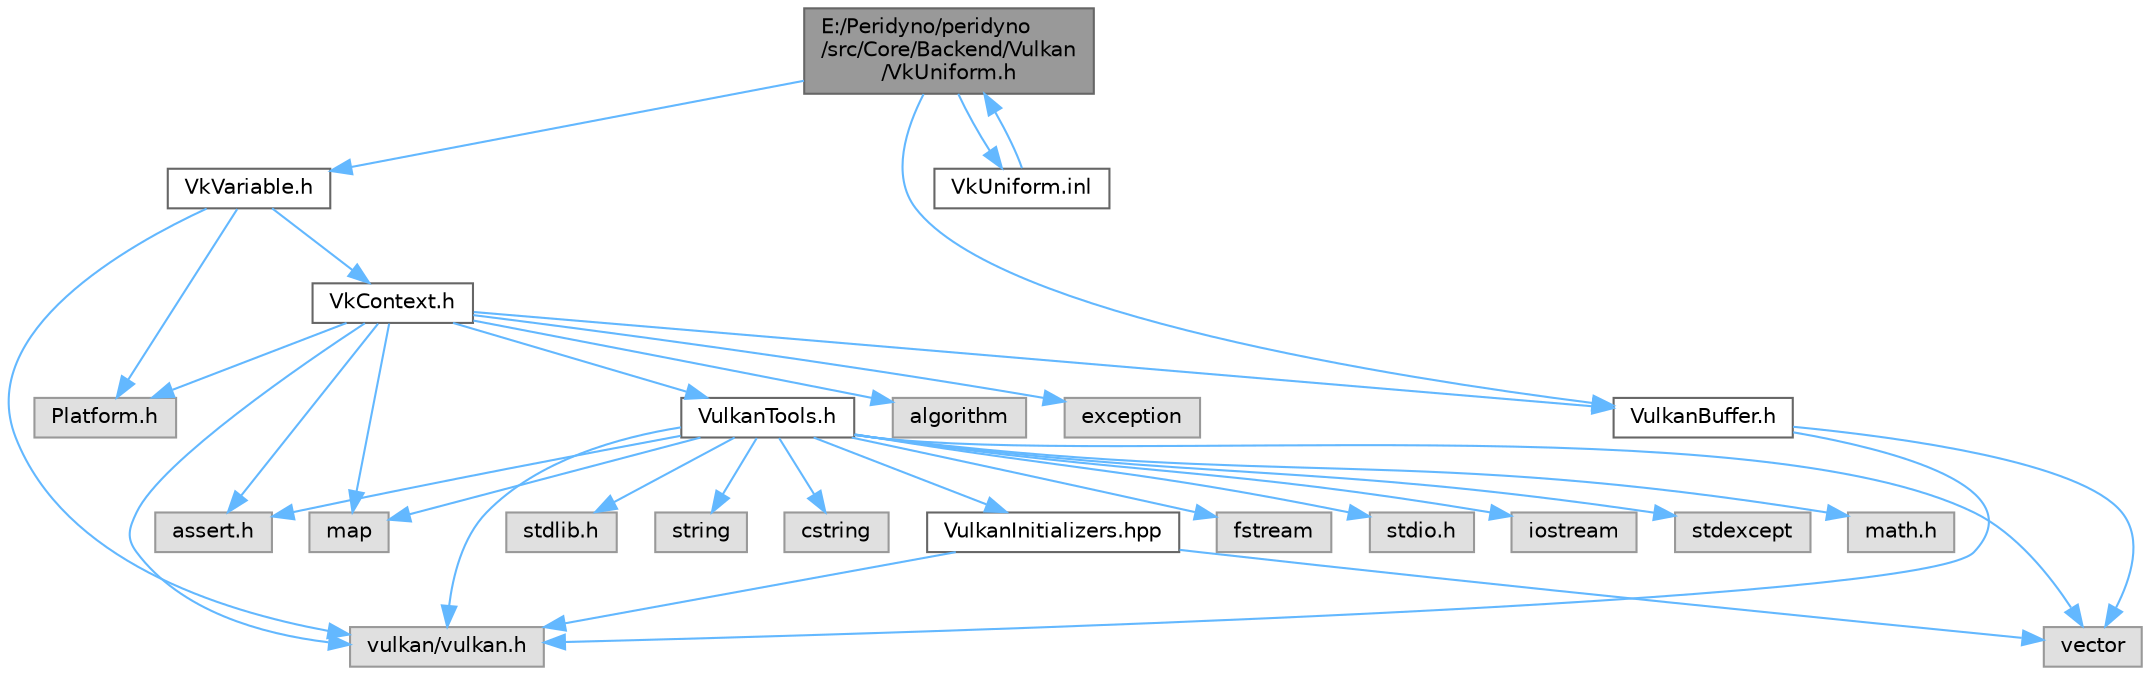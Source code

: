 digraph "E:/Peridyno/peridyno/src/Core/Backend/Vulkan/VkUniform.h"
{
 // LATEX_PDF_SIZE
  bgcolor="transparent";
  edge [fontname=Helvetica,fontsize=10,labelfontname=Helvetica,labelfontsize=10];
  node [fontname=Helvetica,fontsize=10,shape=box,height=0.2,width=0.4];
  Node1 [id="Node000001",label="E:/Peridyno/peridyno\l/src/Core/Backend/Vulkan\l/VkUniform.h",height=0.2,width=0.4,color="gray40", fillcolor="grey60", style="filled", fontcolor="black",tooltip=" "];
  Node1 -> Node2 [id="edge1_Node000001_Node000002",color="steelblue1",style="solid",tooltip=" "];
  Node2 [id="Node000002",label="VkVariable.h",height=0.2,width=0.4,color="grey40", fillcolor="white", style="filled",URL="$_vk_variable_8h.html",tooltip=" "];
  Node2 -> Node3 [id="edge2_Node000002_Node000003",color="steelblue1",style="solid",tooltip=" "];
  Node3 [id="Node000003",label="Platform.h",height=0.2,width=0.4,color="grey60", fillcolor="#E0E0E0", style="filled",tooltip=" "];
  Node2 -> Node4 [id="edge3_Node000002_Node000004",color="steelblue1",style="solid",tooltip=" "];
  Node4 [id="Node000004",label="vulkan/vulkan.h",height=0.2,width=0.4,color="grey60", fillcolor="#E0E0E0", style="filled",tooltip=" "];
  Node2 -> Node5 [id="edge4_Node000002_Node000005",color="steelblue1",style="solid",tooltip=" "];
  Node5 [id="Node000005",label="VkContext.h",height=0.2,width=0.4,color="grey40", fillcolor="white", style="filled",URL="$_vk_context_8h.html",tooltip=" "];
  Node5 -> Node3 [id="edge5_Node000005_Node000003",color="steelblue1",style="solid",tooltip=" "];
  Node5 -> Node6 [id="edge6_Node000005_Node000006",color="steelblue1",style="solid",tooltip=" "];
  Node6 [id="Node000006",label="VulkanBuffer.h",height=0.2,width=0.4,color="grey40", fillcolor="white", style="filled",URL="$_vulkan_buffer_8h.html",tooltip=" "];
  Node6 -> Node7 [id="edge7_Node000006_Node000007",color="steelblue1",style="solid",tooltip=" "];
  Node7 [id="Node000007",label="vector",height=0.2,width=0.4,color="grey60", fillcolor="#E0E0E0", style="filled",tooltip=" "];
  Node6 -> Node4 [id="edge8_Node000006_Node000004",color="steelblue1",style="solid",tooltip=" "];
  Node5 -> Node8 [id="edge9_Node000005_Node000008",color="steelblue1",style="solid",tooltip=" "];
  Node8 [id="Node000008",label="VulkanTools.h",height=0.2,width=0.4,color="grey40", fillcolor="white", style="filled",URL="$_vulkan_tools_8h.html",tooltip=" "];
  Node8 -> Node4 [id="edge10_Node000008_Node000004",color="steelblue1",style="solid",tooltip=" "];
  Node8 -> Node9 [id="edge11_Node000008_Node000009",color="steelblue1",style="solid",tooltip=" "];
  Node9 [id="Node000009",label="VulkanInitializers.hpp",height=0.2,width=0.4,color="grey40", fillcolor="white", style="filled",URL="$_vulkan_initializers_8hpp.html",tooltip=" "];
  Node9 -> Node7 [id="edge12_Node000009_Node000007",color="steelblue1",style="solid",tooltip=" "];
  Node9 -> Node4 [id="edge13_Node000009_Node000004",color="steelblue1",style="solid",tooltip=" "];
  Node8 -> Node10 [id="edge14_Node000008_Node000010",color="steelblue1",style="solid",tooltip=" "];
  Node10 [id="Node000010",label="math.h",height=0.2,width=0.4,color="grey60", fillcolor="#E0E0E0", style="filled",tooltip=" "];
  Node8 -> Node11 [id="edge15_Node000008_Node000011",color="steelblue1",style="solid",tooltip=" "];
  Node11 [id="Node000011",label="stdlib.h",height=0.2,width=0.4,color="grey60", fillcolor="#E0E0E0", style="filled",tooltip=" "];
  Node8 -> Node12 [id="edge16_Node000008_Node000012",color="steelblue1",style="solid",tooltip=" "];
  Node12 [id="Node000012",label="string",height=0.2,width=0.4,color="grey60", fillcolor="#E0E0E0", style="filled",tooltip=" "];
  Node8 -> Node13 [id="edge17_Node000008_Node000013",color="steelblue1",style="solid",tooltip=" "];
  Node13 [id="Node000013",label="cstring",height=0.2,width=0.4,color="grey60", fillcolor="#E0E0E0", style="filled",tooltip=" "];
  Node8 -> Node14 [id="edge18_Node000008_Node000014",color="steelblue1",style="solid",tooltip=" "];
  Node14 [id="Node000014",label="fstream",height=0.2,width=0.4,color="grey60", fillcolor="#E0E0E0", style="filled",tooltip=" "];
  Node8 -> Node15 [id="edge19_Node000008_Node000015",color="steelblue1",style="solid",tooltip=" "];
  Node15 [id="Node000015",label="assert.h",height=0.2,width=0.4,color="grey60", fillcolor="#E0E0E0", style="filled",tooltip=" "];
  Node8 -> Node16 [id="edge20_Node000008_Node000016",color="steelblue1",style="solid",tooltip=" "];
  Node16 [id="Node000016",label="stdio.h",height=0.2,width=0.4,color="grey60", fillcolor="#E0E0E0", style="filled",tooltip=" "];
  Node8 -> Node7 [id="edge21_Node000008_Node000007",color="steelblue1",style="solid",tooltip=" "];
  Node8 -> Node17 [id="edge22_Node000008_Node000017",color="steelblue1",style="solid",tooltip=" "];
  Node17 [id="Node000017",label="map",height=0.2,width=0.4,color="grey60", fillcolor="#E0E0E0", style="filled",tooltip=" "];
  Node8 -> Node18 [id="edge23_Node000008_Node000018",color="steelblue1",style="solid",tooltip=" "];
  Node18 [id="Node000018",label="iostream",height=0.2,width=0.4,color="grey60", fillcolor="#E0E0E0", style="filled",tooltip=" "];
  Node8 -> Node19 [id="edge24_Node000008_Node000019",color="steelblue1",style="solid",tooltip=" "];
  Node19 [id="Node000019",label="stdexcept",height=0.2,width=0.4,color="grey60", fillcolor="#E0E0E0", style="filled",tooltip=" "];
  Node5 -> Node4 [id="edge25_Node000005_Node000004",color="steelblue1",style="solid",tooltip=" "];
  Node5 -> Node20 [id="edge26_Node000005_Node000020",color="steelblue1",style="solid",tooltip=" "];
  Node20 [id="Node000020",label="algorithm",height=0.2,width=0.4,color="grey60", fillcolor="#E0E0E0", style="filled",tooltip=" "];
  Node5 -> Node15 [id="edge27_Node000005_Node000015",color="steelblue1",style="solid",tooltip=" "];
  Node5 -> Node21 [id="edge28_Node000005_Node000021",color="steelblue1",style="solid",tooltip=" "];
  Node21 [id="Node000021",label="exception",height=0.2,width=0.4,color="grey60", fillcolor="#E0E0E0", style="filled",tooltip=" "];
  Node5 -> Node17 [id="edge29_Node000005_Node000017",color="steelblue1",style="solid",tooltip=" "];
  Node1 -> Node6 [id="edge30_Node000001_Node000006",color="steelblue1",style="solid",tooltip=" "];
  Node1 -> Node22 [id="edge31_Node000001_Node000022",color="steelblue1",style="solid",tooltip=" "];
  Node22 [id="Node000022",label="VkUniform.inl",height=0.2,width=0.4,color="grey40", fillcolor="white", style="filled",URL="$_vk_uniform_8inl.html",tooltip=" "];
  Node22 -> Node1 [id="edge32_Node000022_Node000001",color="steelblue1",style="solid",tooltip=" "];
}
